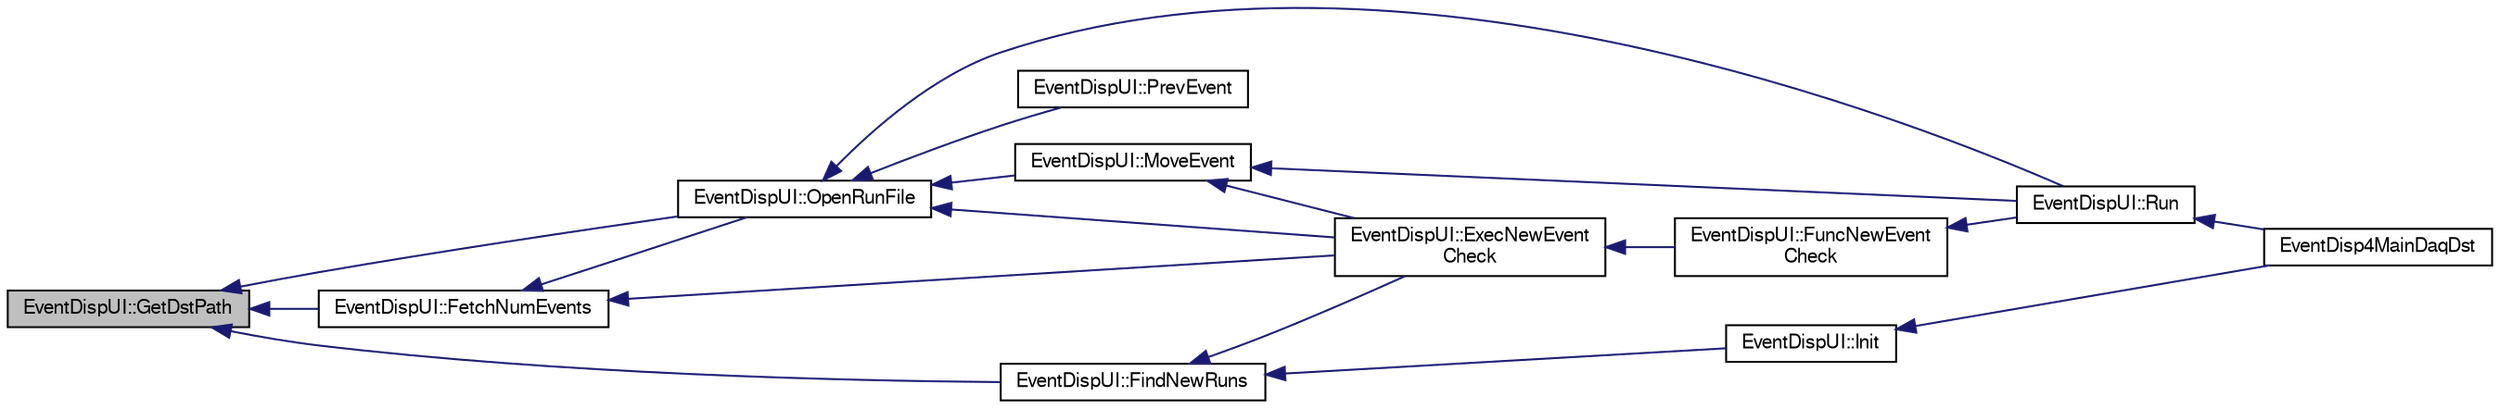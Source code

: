 digraph "EventDispUI::GetDstPath"
{
  bgcolor="transparent";
  edge [fontname="FreeSans",fontsize="10",labelfontname="FreeSans",labelfontsize="10"];
  node [fontname="FreeSans",fontsize="10",shape=record];
  rankdir="LR";
  Node1 [label="EventDispUI::GetDstPath",height=0.2,width=0.4,color="black", fillcolor="grey75", style="filled" fontcolor="black"];
  Node1 -> Node2 [dir="back",color="midnightblue",fontsize="10",style="solid",fontname="FreeSans"];
  Node2 [label="EventDispUI::FetchNumEvents",height=0.2,width=0.4,color="black",URL="$d8/d6d/classEventDispUI.html#a4415e14e165ca0ac6345f0dd329a1771"];
  Node2 -> Node3 [dir="back",color="midnightblue",fontsize="10",style="solid",fontname="FreeSans"];
  Node3 [label="EventDispUI::ExecNewEvent\lCheck",height=0.2,width=0.4,color="black",URL="$d8/d6d/classEventDispUI.html#a981ae05d65de438d952e0de96e5c5668"];
  Node3 -> Node4 [dir="back",color="midnightblue",fontsize="10",style="solid",fontname="FreeSans"];
  Node4 [label="EventDispUI::FuncNewEvent\lCheck",height=0.2,width=0.4,color="black",URL="$d8/d6d/classEventDispUI.html#a134e46147eb8dd92bf6557a609984a00"];
  Node4 -> Node5 [dir="back",color="midnightblue",fontsize="10",style="solid",fontname="FreeSans"];
  Node5 [label="EventDispUI::Run",height=0.2,width=0.4,color="black",URL="$d8/d6d/classEventDispUI.html#a7f8c09eb13c68412e90040c07ce9ee84"];
  Node5 -> Node6 [dir="back",color="midnightblue",fontsize="10",style="solid",fontname="FreeSans"];
  Node6 [label="EventDisp4MainDaqDst",height=0.2,width=0.4,color="black",URL="$d6/d9e/EventDisp4MainDaqDst_8C.html#a52e0269749883c6976db81717ead7d9b"];
  Node2 -> Node7 [dir="back",color="midnightblue",fontsize="10",style="solid",fontname="FreeSans"];
  Node7 [label="EventDispUI::OpenRunFile",height=0.2,width=0.4,color="black",URL="$d8/d6d/classEventDispUI.html#a22cb7989db6df3bfcbe93a96edc8be7a"];
  Node7 -> Node8 [dir="back",color="midnightblue",fontsize="10",style="solid",fontname="FreeSans"];
  Node8 [label="EventDispUI::PrevEvent",height=0.2,width=0.4,color="black",URL="$d8/d6d/classEventDispUI.html#ae9dafaeb3aef27cf0a38037faf17562d"];
  Node7 -> Node9 [dir="back",color="midnightblue",fontsize="10",style="solid",fontname="FreeSans"];
  Node9 [label="EventDispUI::MoveEvent",height=0.2,width=0.4,color="black",URL="$d8/d6d/classEventDispUI.html#a56a1055e13ce1e361c85c1820e44a9b3"];
  Node9 -> Node5 [dir="back",color="midnightblue",fontsize="10",style="solid",fontname="FreeSans"];
  Node9 -> Node3 [dir="back",color="midnightblue",fontsize="10",style="solid",fontname="FreeSans"];
  Node7 -> Node5 [dir="back",color="midnightblue",fontsize="10",style="solid",fontname="FreeSans"];
  Node7 -> Node3 [dir="back",color="midnightblue",fontsize="10",style="solid",fontname="FreeSans"];
  Node1 -> Node10 [dir="back",color="midnightblue",fontsize="10",style="solid",fontname="FreeSans"];
  Node10 [label="EventDispUI::FindNewRuns",height=0.2,width=0.4,color="black",URL="$d8/d6d/classEventDispUI.html#a0991f3931a82692df5eab2255b019ed5"];
  Node10 -> Node3 [dir="back",color="midnightblue",fontsize="10",style="solid",fontname="FreeSans"];
  Node10 -> Node11 [dir="back",color="midnightblue",fontsize="10",style="solid",fontname="FreeSans"];
  Node11 [label="EventDispUI::Init",height=0.2,width=0.4,color="black",URL="$d8/d6d/classEventDispUI.html#ade77656ea5f91dd60c45c07bda1e0dc6"];
  Node11 -> Node6 [dir="back",color="midnightblue",fontsize="10",style="solid",fontname="FreeSans"];
  Node1 -> Node7 [dir="back",color="midnightblue",fontsize="10",style="solid",fontname="FreeSans"];
}
